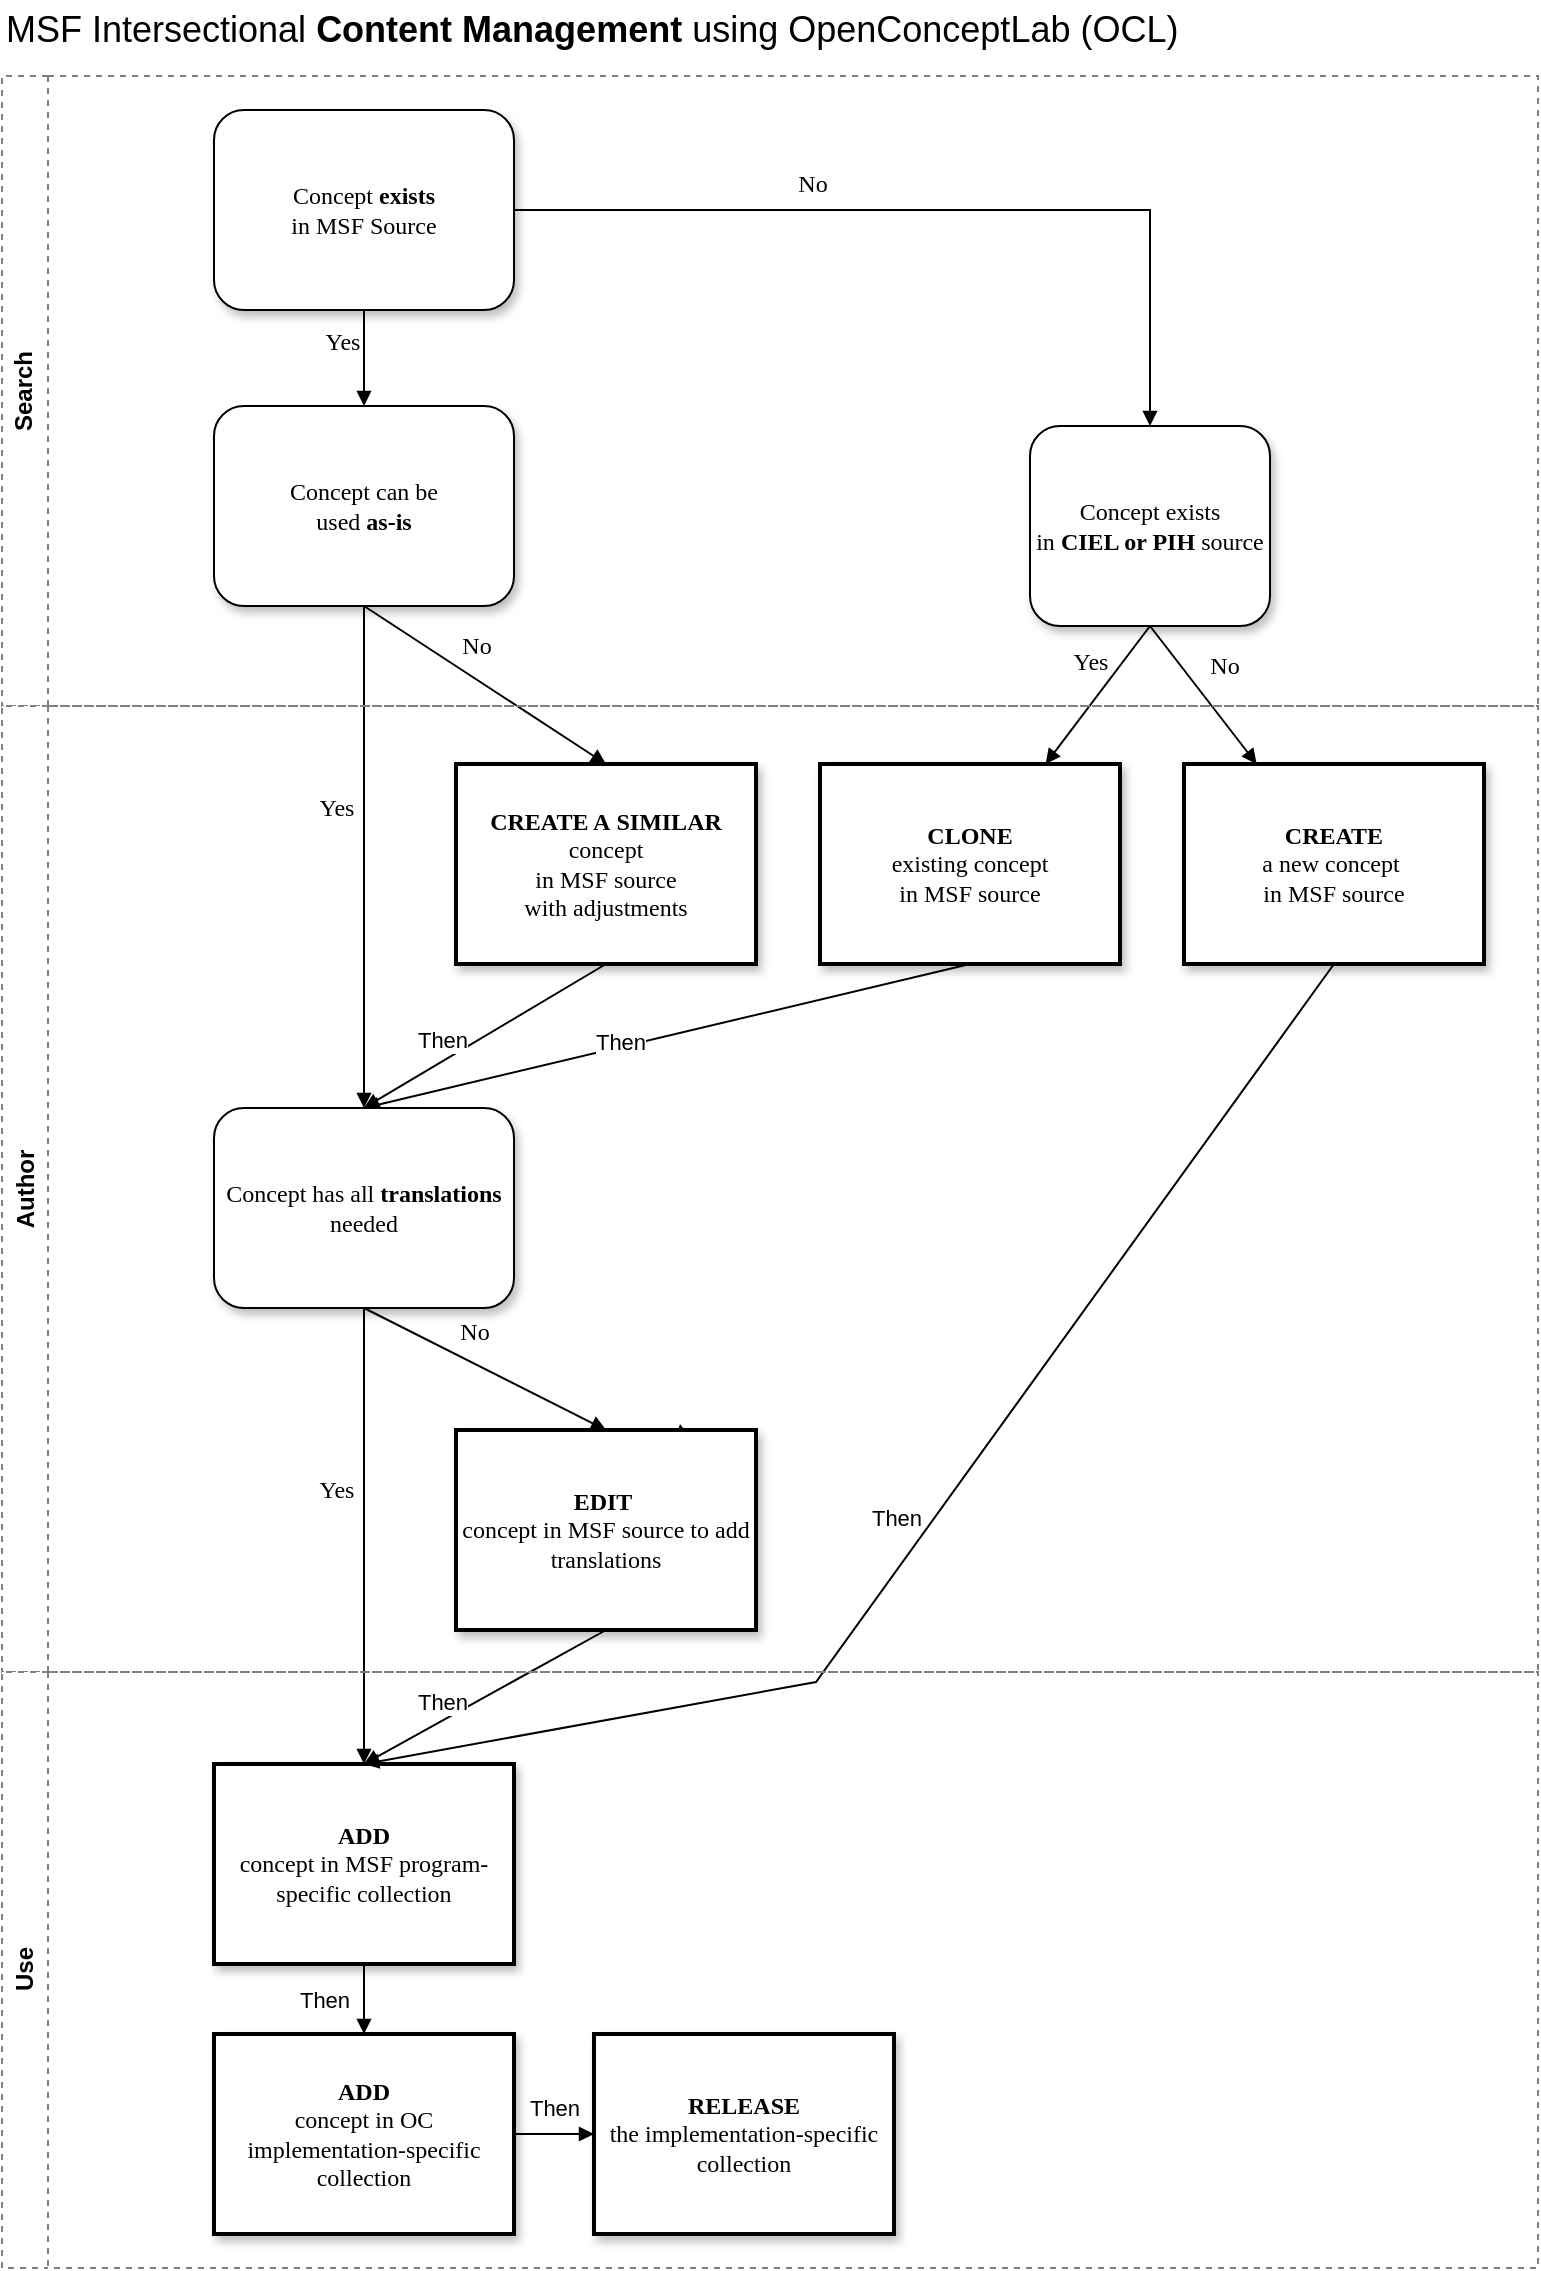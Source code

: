 <mxfile version="25.0.3">
  <diagram name="Page-1" id="10a91c8b-09ff-31b1-d368-03940ed4cc9e">
    <mxGraphModel dx="1990" dy="1183" grid="0" gridSize="10" guides="1" tooltips="1" connect="1" arrows="1" fold="1" page="1" pageScale="1" pageWidth="827" pageHeight="1169" background="none" math="0" shadow="0">
      <root>
        <mxCell id="0" />
        <mxCell id="1" parent="0" />
        <mxCell id="62893188c0fa7362-1" value="Concept &lt;b&gt;exists&lt;/b&gt; &lt;br&gt;in MSF Source" style="whiteSpace=wrap;html=1;rounded=1;shadow=1;labelBackgroundColor=none;strokeWidth=1;fontFamily=Verdana;fontSize=12;align=center;" parent="1" vertex="1">
          <mxGeometry x="137" y="70" width="150" height="100" as="geometry" />
        </mxCell>
        <mxCell id="62893188c0fa7362-2" value="Concept can be &lt;br&gt;used &lt;b&gt;as-is&lt;/b&gt;" style="whiteSpace=wrap;html=1;rounded=1;shadow=1;labelBackgroundColor=none;strokeWidth=1;fontFamily=Verdana;fontSize=12;align=center;" parent="1" vertex="1">
          <mxGeometry x="137" y="218" width="150" height="100" as="geometry" />
        </mxCell>
        <mxCell id="62893188c0fa7362-4" value="No" style="rounded=0;html=1;labelBackgroundColor=none;startArrow=none;startFill=0;startSize=5;endArrow=block;endFill=1;endSize=5;jettySize=auto;orthogonalLoop=1;strokeWidth=1;fontFamily=Verdana;fontSize=12" parent="1" source="62893188c0fa7362-1" target="62893188c0fa7362-3" edge="1">
          <mxGeometry x="-0.3" y="13" relative="1" as="geometry">
            <mxPoint as="offset" />
            <Array as="points">
              <mxPoint x="605" y="120" />
            </Array>
          </mxGeometry>
        </mxCell>
        <mxCell id="62893188c0fa7362-5" value="Yes" style="rounded=0;html=1;labelBackgroundColor=none;startArrow=none;startFill=0;startSize=5;endArrow=block;endFill=1;endSize=5;jettySize=auto;orthogonalLoop=1;strokeWidth=1;fontFamily=Verdana;fontSize=12" parent="1" source="62893188c0fa7362-1" target="62893188c0fa7362-2" edge="1">
          <mxGeometry x="-0.359" y="-11" relative="1" as="geometry">
            <mxPoint as="offset" />
          </mxGeometry>
        </mxCell>
        <mxCell id="62893188c0fa7362-8" value="&lt;b&gt;ADD&lt;/b&gt; &lt;br&gt;concept&amp;nbsp;in OC&lt;br&gt;implementation-specific collection" style="whiteSpace=wrap;html=1;rounded=0;shadow=1;labelBackgroundColor=none;strokeWidth=2;fontFamily=Verdana;fontSize=12;align=center;" parent="1" vertex="1">
          <mxGeometry x="137" y="1032" width="150" height="100" as="geometry" />
        </mxCell>
        <mxCell id="62893188c0fa7362-9" value="&lt;b&gt;CREATE A&lt;/b&gt; &lt;b&gt;SIMILAR&lt;/b&gt; concept &lt;br&gt;in MSF source &lt;br&gt;with adjustments" style="whiteSpace=wrap;html=1;rounded=0;shadow=1;labelBackgroundColor=none;strokeWidth=2;fontFamily=Verdana;fontSize=12;align=center;" parent="1" vertex="1">
          <mxGeometry x="258" y="397" width="150" height="100" as="geometry" />
        </mxCell>
        <mxCell id="62893188c0fa7362-10" value="&lt;b&gt;CLONE&lt;/b&gt; &lt;br&gt;existing concept &lt;br&gt;in MSF source" style="whiteSpace=wrap;html=1;rounded=0;shadow=1;labelBackgroundColor=none;strokeWidth=2;fontFamily=Verdana;fontSize=12;align=center;" parent="1" vertex="1">
          <mxGeometry x="440" y="397" width="150" height="100" as="geometry" />
        </mxCell>
        <mxCell id="62893188c0fa7362-11" value="&lt;b&gt;CREATE&lt;/b&gt; &lt;br&gt;a new concept&amp;nbsp;&lt;div&gt;in MSF source&lt;/div&gt;" style="whiteSpace=wrap;html=1;rounded=0;shadow=1;labelBackgroundColor=none;strokeWidth=2;fontFamily=Verdana;fontSize=12;align=center;" parent="1" vertex="1">
          <mxGeometry x="622" y="397" width="150" height="100" as="geometry" />
        </mxCell>
        <mxCell id="62893188c0fa7362-15" value="No" style="rounded=0;html=1;labelBackgroundColor=none;startArrow=none;startFill=0;startSize=5;endArrow=block;endFill=1;endSize=5;jettySize=auto;orthogonalLoop=1;strokeWidth=1;fontFamily=Verdana;fontSize=12;entryX=0.5;entryY=0;entryDx=0;entryDy=0;exitX=0.5;exitY=1;exitDx=0;exitDy=0;" parent="1" source="62893188c0fa7362-2" target="62893188c0fa7362-9" edge="1">
          <mxGeometry x="-0.2" y="14" relative="1" as="geometry">
            <mxPoint as="offset" />
            <mxPoint x="212" y="357" as="sourcePoint" />
          </mxGeometry>
        </mxCell>
        <mxCell id="62893188c0fa7362-16" value="Yes" style="rounded=0;html=1;labelBackgroundColor=none;startArrow=none;startFill=0;startSize=5;endArrow=block;endFill=1;endSize=5;jettySize=auto;orthogonalLoop=1;strokeWidth=1;fontFamily=Verdana;fontSize=12;exitX=0.5;exitY=1;exitDx=0;exitDy=0;" parent="1" source="62893188c0fa7362-3" target="62893188c0fa7362-10" edge="1">
          <mxGeometry x="-0.261" y="-13" relative="1" as="geometry">
            <mxPoint as="offset" />
            <mxPoint x="608.429" y="357" as="sourcePoint" />
          </mxGeometry>
        </mxCell>
        <mxCell id="62893188c0fa7362-17" value="No" style="rounded=0;html=1;labelBackgroundColor=none;startArrow=none;startFill=0;startSize=5;endArrow=block;endFill=1;endSize=5;jettySize=auto;orthogonalLoop=1;strokeWidth=1;fontFamily=Verdana;fontSize=12;exitX=0.5;exitY=1;exitDx=0;exitDy=0;" parent="1" source="62893188c0fa7362-3" target="62893188c0fa7362-11" edge="1">
          <mxGeometry x="-0.129" y="17" relative="1" as="geometry">
            <mxPoint as="offset" />
            <mxPoint x="674.143" y="357" as="sourcePoint" />
          </mxGeometry>
        </mxCell>
        <mxCell id="xiy98-rzdxPr2wgRPmue-1" value="&lt;b&gt;ADD&lt;/b&gt;&lt;div&gt; concept in MSF program-specific collection&lt;br&gt;&lt;/div&gt;" style="whiteSpace=wrap;html=1;rounded=0;shadow=1;labelBackgroundColor=none;strokeWidth=2;fontFamily=Verdana;fontSize=12;align=center;" vertex="1" parent="1">
          <mxGeometry x="137" y="897" width="150" height="100" as="geometry" />
        </mxCell>
        <mxCell id="xiy98-rzdxPr2wgRPmue-2" value="Yes" style="rounded=0;html=1;labelBackgroundColor=none;startArrow=none;startFill=0;startSize=5;endArrow=block;endFill=1;endSize=5;jettySize=auto;orthogonalLoop=1;strokeWidth=1;fontFamily=Verdana;fontSize=12;entryX=0.5;entryY=0;entryDx=0;entryDy=0;exitX=0.5;exitY=1;exitDx=0;exitDy=0;" edge="1" parent="1" source="62893188c0fa7362-2" target="xiy98-rzdxPr2wgRPmue-17">
          <mxGeometry x="-0.2" y="-14" relative="1" as="geometry">
            <mxPoint as="offset" />
            <mxPoint x="212" y="357" as="sourcePoint" />
            <mxPoint x="157" y="497" as="targetPoint" />
          </mxGeometry>
        </mxCell>
        <mxCell id="xiy98-rzdxPr2wgRPmue-3" value="" style="rounded=0;html=1;labelBackgroundColor=none;startArrow=none;startFill=0;startSize=5;endArrow=block;endFill=1;endSize=5;jettySize=auto;orthogonalLoop=1;strokeWidth=1;fontFamily=Verdana;fontSize=12;entryX=0.5;entryY=0;entryDx=0;entryDy=0;exitX=0.5;exitY=1;exitDx=0;exitDy=0;" edge="1" parent="1" source="xiy98-rzdxPr2wgRPmue-1" target="62893188c0fa7362-8">
          <mxGeometry x="-0.2" y="-14" relative="1" as="geometry">
            <mxPoint as="offset" />
            <mxPoint x="-193" y="367" as="sourcePoint" />
            <mxPoint x="-193" y="477" as="targetPoint" />
          </mxGeometry>
        </mxCell>
        <mxCell id="xiy98-rzdxPr2wgRPmue-8" value="Then" style="edgeLabel;html=1;align=center;verticalAlign=middle;resizable=0;points=[];" vertex="1" connectable="0" parent="xiy98-rzdxPr2wgRPmue-3">
          <mxGeometry x="0.011" y="2" relative="1" as="geometry">
            <mxPoint x="-22" as="offset" />
          </mxGeometry>
        </mxCell>
        <mxCell id="xiy98-rzdxPr2wgRPmue-9" value="" style="rounded=0;html=1;labelBackgroundColor=none;startArrow=none;startFill=0;startSize=5;endArrow=block;endFill=1;endSize=5;jettySize=auto;orthogonalLoop=1;strokeWidth=1;fontFamily=Verdana;fontSize=12;entryX=0.5;entryY=0;entryDx=0;entryDy=0;exitX=0.5;exitY=1;exitDx=0;exitDy=0;" edge="1" parent="1" source="62893188c0fa7362-9" target="xiy98-rzdxPr2wgRPmue-17">
          <mxGeometry x="-0.2" y="-14" relative="1" as="geometry">
            <mxPoint as="offset" />
            <mxPoint x="290.75" y="487" as="sourcePoint" />
            <mxPoint x="-203" y="397" as="targetPoint" />
          </mxGeometry>
        </mxCell>
        <mxCell id="xiy98-rzdxPr2wgRPmue-10" value="Then" style="edgeLabel;html=1;align=center;verticalAlign=middle;resizable=0;points=[];" vertex="1" connectable="0" parent="xiy98-rzdxPr2wgRPmue-9">
          <mxGeometry x="0.011" y="2" relative="1" as="geometry">
            <mxPoint x="-22" as="offset" />
          </mxGeometry>
        </mxCell>
        <mxCell id="xiy98-rzdxPr2wgRPmue-12" value="" style="rounded=0;html=1;labelBackgroundColor=none;startArrow=none;startFill=0;startSize=5;endArrow=block;endFill=1;endSize=5;jettySize=auto;orthogonalLoop=1;strokeWidth=1;fontFamily=Verdana;fontSize=12;entryX=0.5;entryY=0;entryDx=0;entryDy=0;exitX=0.5;exitY=1;exitDx=0;exitDy=0;" edge="1" parent="1" source="62893188c0fa7362-10" target="xiy98-rzdxPr2wgRPmue-17">
          <mxGeometry x="-0.2" y="-14" relative="1" as="geometry">
            <mxPoint as="offset" />
            <mxPoint x="322" y="522" as="sourcePoint" />
            <mxPoint x="467" y="522" as="targetPoint" />
          </mxGeometry>
        </mxCell>
        <mxCell id="xiy98-rzdxPr2wgRPmue-13" value="Then" style="edgeLabel;html=1;align=center;verticalAlign=middle;resizable=0;points=[];" vertex="1" connectable="0" parent="xiy98-rzdxPr2wgRPmue-12">
          <mxGeometry x="0.011" y="2" relative="1" as="geometry">
            <mxPoint x="-22" as="offset" />
          </mxGeometry>
        </mxCell>
        <mxCell id="xiy98-rzdxPr2wgRPmue-14" value="" style="rounded=0;html=1;labelBackgroundColor=none;startArrow=none;startFill=0;startSize=5;endArrow=block;endFill=1;endSize=5;jettySize=auto;orthogonalLoop=1;strokeWidth=1;fontFamily=Verdana;fontSize=12;exitX=0.5;exitY=1;exitDx=0;exitDy=0;entryX=0.5;entryY=0;entryDx=0;entryDy=0;" edge="1" parent="1" source="62893188c0fa7362-11" target="xiy98-rzdxPr2wgRPmue-1">
          <mxGeometry x="-0.2" y="-14" relative="1" as="geometry">
            <mxPoint as="offset" />
            <mxPoint x="767" y="347" as="sourcePoint" />
            <mxPoint x="380" y="708" as="targetPoint" />
            <Array as="points">
              <mxPoint x="438" y="856" />
            </Array>
          </mxGeometry>
        </mxCell>
        <mxCell id="xiy98-rzdxPr2wgRPmue-15" value="Then" style="edgeLabel;html=1;align=center;verticalAlign=middle;resizable=0;points=[];" vertex="1" connectable="0" parent="xiy98-rzdxPr2wgRPmue-14">
          <mxGeometry x="0.011" y="2" relative="1" as="geometry">
            <mxPoint x="-22" as="offset" />
          </mxGeometry>
        </mxCell>
        <mxCell id="xiy98-rzdxPr2wgRPmue-33" style="edgeStyle=orthogonalEdgeStyle;rounded=0;orthogonalLoop=1;jettySize=auto;html=1;exitX=0.75;exitY=0;exitDx=0;exitDy=0;" edge="1" parent="1" source="xiy98-rzdxPr2wgRPmue-16">
          <mxGeometry relative="1" as="geometry">
            <mxPoint x="370" y="727" as="targetPoint" />
          </mxGeometry>
        </mxCell>
        <mxCell id="xiy98-rzdxPr2wgRPmue-17" value="Concept has all &lt;b&gt;translations&lt;/b&gt; needed" style="whiteSpace=wrap;html=1;rounded=1;shadow=1;labelBackgroundColor=none;strokeWidth=1;fontFamily=Verdana;fontSize=12;align=center;" vertex="1" parent="1">
          <mxGeometry x="137" y="569" width="150" height="100" as="geometry" />
        </mxCell>
        <mxCell id="xiy98-rzdxPr2wgRPmue-18" value="No" style="rounded=0;html=1;labelBackgroundColor=none;startArrow=none;startFill=0;startSize=5;endArrow=block;endFill=1;endSize=5;jettySize=auto;orthogonalLoop=1;strokeWidth=1;fontFamily=Verdana;fontSize=12;entryX=0.5;entryY=0;entryDx=0;entryDy=0;exitX=0.5;exitY=1;exitDx=0;exitDy=0;" edge="1" parent="1" source="xiy98-rzdxPr2wgRPmue-17" target="xiy98-rzdxPr2wgRPmue-16">
          <mxGeometry x="-0.2" y="14" relative="1" as="geometry">
            <mxPoint as="offset" />
            <mxPoint x="222" y="288" as="sourcePoint" />
            <mxPoint x="374" y="367" as="targetPoint" />
          </mxGeometry>
        </mxCell>
        <mxCell id="xiy98-rzdxPr2wgRPmue-19" value="Yes" style="rounded=0;html=1;labelBackgroundColor=none;startArrow=none;startFill=0;startSize=5;endArrow=block;endFill=1;endSize=5;jettySize=auto;orthogonalLoop=1;strokeWidth=1;fontFamily=Verdana;fontSize=12;entryX=0.5;entryY=0;entryDx=0;entryDy=0;exitX=0.5;exitY=1;exitDx=0;exitDy=0;" edge="1" parent="1" source="xiy98-rzdxPr2wgRPmue-17" target="xiy98-rzdxPr2wgRPmue-1">
          <mxGeometry x="-0.2" y="-14" relative="1" as="geometry">
            <mxPoint as="offset" />
            <mxPoint x="222" y="288" as="sourcePoint" />
            <mxPoint x="222" y="539" as="targetPoint" />
          </mxGeometry>
        </mxCell>
        <mxCell id="xiy98-rzdxPr2wgRPmue-21" value="" style="rounded=0;html=1;labelBackgroundColor=none;startArrow=none;startFill=0;startSize=5;endArrow=block;endFill=1;endSize=5;jettySize=auto;orthogonalLoop=1;strokeWidth=1;fontFamily=Verdana;fontSize=12;entryX=0.5;entryY=0;entryDx=0;entryDy=0;exitX=0.5;exitY=1;exitDx=0;exitDy=0;" edge="1" parent="1" source="xiy98-rzdxPr2wgRPmue-16" target="xiy98-rzdxPr2wgRPmue-1">
          <mxGeometry x="-0.2" y="-14" relative="1" as="geometry">
            <mxPoint as="offset" />
            <mxPoint x="558" y="467" as="sourcePoint" />
            <mxPoint x="297" y="589" as="targetPoint" />
          </mxGeometry>
        </mxCell>
        <mxCell id="xiy98-rzdxPr2wgRPmue-22" value="Then" style="edgeLabel;html=1;align=center;verticalAlign=middle;resizable=0;points=[];" vertex="1" connectable="0" parent="xiy98-rzdxPr2wgRPmue-21">
          <mxGeometry x="0.011" y="2" relative="1" as="geometry">
            <mxPoint x="-22" as="offset" />
          </mxGeometry>
        </mxCell>
        <mxCell id="xiy98-rzdxPr2wgRPmue-23" value="Search" style="swimlane;horizontal=0;whiteSpace=wrap;html=1;strokeWidth=1;dashed=1;strokeColor=#808080;" vertex="1" parent="1">
          <mxGeometry x="31" y="53" width="768" height="315" as="geometry" />
        </mxCell>
        <mxCell id="62893188c0fa7362-3" value="Concept exists &lt;br&gt;in &lt;b&gt;CIEL or PIH&lt;/b&gt; source" style="whiteSpace=wrap;html=1;rounded=1;shadow=1;labelBackgroundColor=none;strokeWidth=1;fontFamily=Verdana;fontSize=12;align=center;" parent="xiy98-rzdxPr2wgRPmue-23" vertex="1">
          <mxGeometry x="514" y="175" width="120" height="100" as="geometry" />
        </mxCell>
        <mxCell id="xiy98-rzdxPr2wgRPmue-24" value="Author" style="swimlane;horizontal=0;whiteSpace=wrap;html=1;strokeWidth=1;dashed=1;strokeColor=#808080;" vertex="1" parent="1">
          <mxGeometry x="31" y="368" width="768" height="483" as="geometry" />
        </mxCell>
        <mxCell id="xiy98-rzdxPr2wgRPmue-16" value="&lt;b&gt;EDIT&amp;nbsp;&lt;/b&gt;&lt;br&gt;concept in MSF source to add translations" style="whiteSpace=wrap;html=1;rounded=0;shadow=1;labelBackgroundColor=none;strokeWidth=2;fontFamily=Verdana;fontSize=12;align=center;" vertex="1" parent="xiy98-rzdxPr2wgRPmue-24">
          <mxGeometry x="227" y="362" width="150" height="100" as="geometry" />
        </mxCell>
        <mxCell id="xiy98-rzdxPr2wgRPmue-26" value="Use" style="swimlane;horizontal=0;whiteSpace=wrap;html=1;strokeWidth=1;dashed=1;strokeColor=#808080;" vertex="1" parent="1">
          <mxGeometry x="31" y="851" width="768" height="298" as="geometry">
            <mxRectangle x="39" y="851" width="32" height="138" as="alternateBounds" />
          </mxGeometry>
        </mxCell>
        <mxCell id="xiy98-rzdxPr2wgRPmue-28" value="&lt;b&gt;RELEASE&lt;/b&gt;&lt;br&gt;the implementation-specific collection" style="whiteSpace=wrap;html=1;rounded=0;shadow=1;labelBackgroundColor=none;strokeWidth=2;fontFamily=Verdana;fontSize=12;align=center;" vertex="1" parent="xiy98-rzdxPr2wgRPmue-26">
          <mxGeometry x="296" y="181" width="150" height="100" as="geometry" />
        </mxCell>
        <mxCell id="xiy98-rzdxPr2wgRPmue-29" value="" style="rounded=0;html=1;labelBackgroundColor=none;startArrow=none;startFill=0;startSize=5;endArrow=block;endFill=1;endSize=5;jettySize=auto;orthogonalLoop=1;strokeWidth=1;fontFamily=Verdana;fontSize=12;entryX=0;entryY=0.5;entryDx=0;entryDy=0;exitX=1;exitY=0.5;exitDx=0;exitDy=0;" edge="1" parent="1" source="62893188c0fa7362-8" target="xiy98-rzdxPr2wgRPmue-28">
          <mxGeometry x="-0.2" y="-14" relative="1" as="geometry">
            <mxPoint as="offset" />
            <mxPoint x="222" y="1007" as="sourcePoint" />
            <mxPoint x="222" y="1042" as="targetPoint" />
          </mxGeometry>
        </mxCell>
        <mxCell id="xiy98-rzdxPr2wgRPmue-30" value="Then" style="edgeLabel;html=1;align=center;verticalAlign=middle;resizable=0;points=[];" vertex="1" connectable="0" parent="xiy98-rzdxPr2wgRPmue-29">
          <mxGeometry x="0.011" y="2" relative="1" as="geometry">
            <mxPoint y="-11" as="offset" />
          </mxGeometry>
        </mxCell>
        <mxCell id="xiy98-rzdxPr2wgRPmue-32" value="&lt;font style=&quot;font-size: 18px;&quot;&gt;MSF Intersectional &lt;b&gt;Content Management&lt;/b&gt; using OpenConceptLab (OCL)&lt;/font&gt;" style="text;html=1;align=left;verticalAlign=middle;whiteSpace=wrap;rounded=0;" vertex="1" parent="1">
          <mxGeometry x="31" y="15" width="758" height="30" as="geometry" />
        </mxCell>
      </root>
    </mxGraphModel>
  </diagram>
</mxfile>
